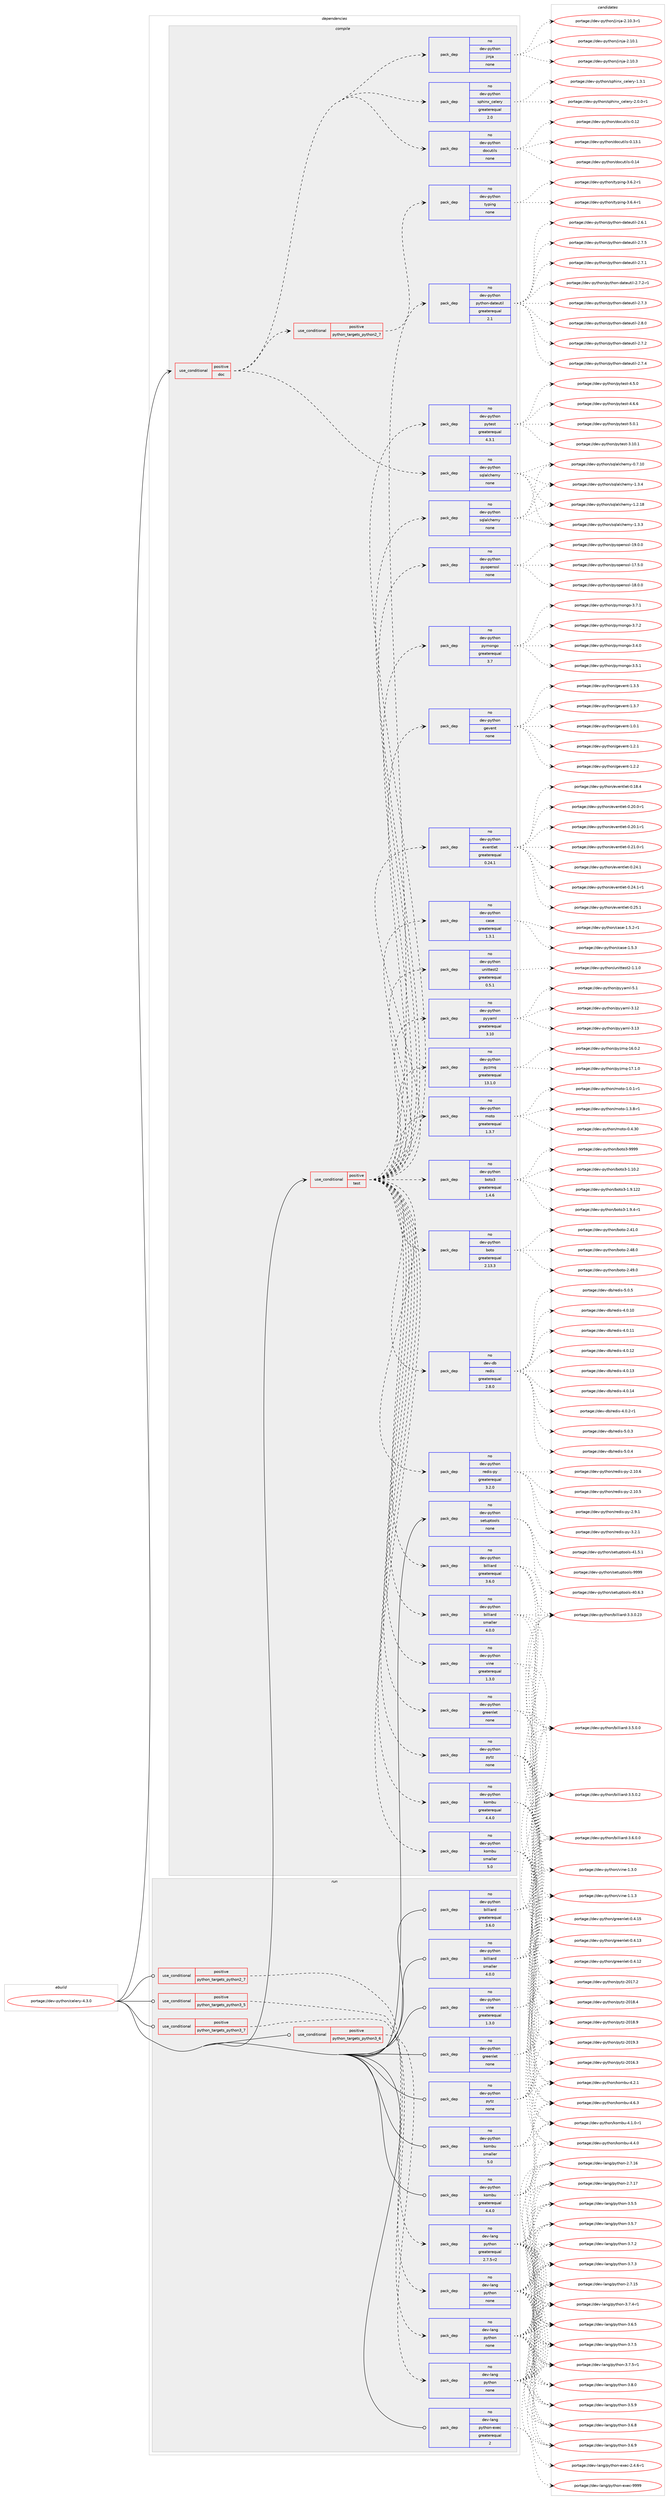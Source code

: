 digraph prolog {

# *************
# Graph options
# *************

newrank=true;
concentrate=true;
compound=true;
graph [rankdir=LR,fontname=Helvetica,fontsize=10,ranksep=1.5];#, ranksep=2.5, nodesep=0.2];
edge  [arrowhead=vee];
node  [fontname=Helvetica,fontsize=10];

# **********
# The ebuild
# **********

subgraph cluster_leftcol {
color=gray;
rank=same;
label=<<i>ebuild</i>>;
id [label="portage://dev-python/celery-4.3.0", color=red, width=4, href="../dev-python/celery-4.3.0.svg"];
}

# ****************
# The dependencies
# ****************

subgraph cluster_midcol {
color=gray;
label=<<i>dependencies</i>>;
subgraph cluster_compile {
fillcolor="#eeeeee";
style=filled;
label=<<i>compile</i>>;
subgraph cond26652 {
dependency133390 [label=<<TABLE BORDER="0" CELLBORDER="1" CELLSPACING="0" CELLPADDING="4"><TR><TD ROWSPAN="3" CELLPADDING="10">use_conditional</TD></TR><TR><TD>positive</TD></TR><TR><TD>doc</TD></TR></TABLE>>, shape=none, color=red];
subgraph pack103428 {
dependency133391 [label=<<TABLE BORDER="0" CELLBORDER="1" CELLSPACING="0" CELLPADDING="4" WIDTH="220"><TR><TD ROWSPAN="6" CELLPADDING="30">pack_dep</TD></TR><TR><TD WIDTH="110">no</TD></TR><TR><TD>dev-python</TD></TR><TR><TD>docutils</TD></TR><TR><TD>none</TD></TR><TR><TD></TD></TR></TABLE>>, shape=none, color=blue];
}
dependency133390:e -> dependency133391:w [weight=20,style="dashed",arrowhead="vee"];
subgraph pack103429 {
dependency133392 [label=<<TABLE BORDER="0" CELLBORDER="1" CELLSPACING="0" CELLPADDING="4" WIDTH="220"><TR><TD ROWSPAN="6" CELLPADDING="30">pack_dep</TD></TR><TR><TD WIDTH="110">no</TD></TR><TR><TD>dev-python</TD></TR><TR><TD>sphinx_celery</TD></TR><TR><TD>greaterequal</TD></TR><TR><TD>2.0</TD></TR></TABLE>>, shape=none, color=blue];
}
dependency133390:e -> dependency133392:w [weight=20,style="dashed",arrowhead="vee"];
subgraph pack103430 {
dependency133393 [label=<<TABLE BORDER="0" CELLBORDER="1" CELLSPACING="0" CELLPADDING="4" WIDTH="220"><TR><TD ROWSPAN="6" CELLPADDING="30">pack_dep</TD></TR><TR><TD WIDTH="110">no</TD></TR><TR><TD>dev-python</TD></TR><TR><TD>jinja</TD></TR><TR><TD>none</TD></TR><TR><TD></TD></TR></TABLE>>, shape=none, color=blue];
}
dependency133390:e -> dependency133393:w [weight=20,style="dashed",arrowhead="vee"];
subgraph pack103431 {
dependency133394 [label=<<TABLE BORDER="0" CELLBORDER="1" CELLSPACING="0" CELLPADDING="4" WIDTH="220"><TR><TD ROWSPAN="6" CELLPADDING="30">pack_dep</TD></TR><TR><TD WIDTH="110">no</TD></TR><TR><TD>dev-python</TD></TR><TR><TD>sqlalchemy</TD></TR><TR><TD>none</TD></TR><TR><TD></TD></TR></TABLE>>, shape=none, color=blue];
}
dependency133390:e -> dependency133394:w [weight=20,style="dashed",arrowhead="vee"];
subgraph cond26653 {
dependency133395 [label=<<TABLE BORDER="0" CELLBORDER="1" CELLSPACING="0" CELLPADDING="4"><TR><TD ROWSPAN="3" CELLPADDING="10">use_conditional</TD></TR><TR><TD>positive</TD></TR><TR><TD>python_targets_python2_7</TD></TR></TABLE>>, shape=none, color=red];
subgraph pack103432 {
dependency133396 [label=<<TABLE BORDER="0" CELLBORDER="1" CELLSPACING="0" CELLPADDING="4" WIDTH="220"><TR><TD ROWSPAN="6" CELLPADDING="30">pack_dep</TD></TR><TR><TD WIDTH="110">no</TD></TR><TR><TD>dev-python</TD></TR><TR><TD>typing</TD></TR><TR><TD>none</TD></TR><TR><TD></TD></TR></TABLE>>, shape=none, color=blue];
}
dependency133395:e -> dependency133396:w [weight=20,style="dashed",arrowhead="vee"];
}
dependency133390:e -> dependency133395:w [weight=20,style="dashed",arrowhead="vee"];
}
id:e -> dependency133390:w [weight=20,style="solid",arrowhead="vee"];
subgraph cond26654 {
dependency133397 [label=<<TABLE BORDER="0" CELLBORDER="1" CELLSPACING="0" CELLPADDING="4"><TR><TD ROWSPAN="3" CELLPADDING="10">use_conditional</TD></TR><TR><TD>positive</TD></TR><TR><TD>test</TD></TR></TABLE>>, shape=none, color=red];
subgraph pack103433 {
dependency133398 [label=<<TABLE BORDER="0" CELLBORDER="1" CELLSPACING="0" CELLPADDING="4" WIDTH="220"><TR><TD ROWSPAN="6" CELLPADDING="30">pack_dep</TD></TR><TR><TD WIDTH="110">no</TD></TR><TR><TD>dev-python</TD></TR><TR><TD>kombu</TD></TR><TR><TD>smaller</TD></TR><TR><TD>5.0</TD></TR></TABLE>>, shape=none, color=blue];
}
dependency133397:e -> dependency133398:w [weight=20,style="dashed",arrowhead="vee"];
subgraph pack103434 {
dependency133399 [label=<<TABLE BORDER="0" CELLBORDER="1" CELLSPACING="0" CELLPADDING="4" WIDTH="220"><TR><TD ROWSPAN="6" CELLPADDING="30">pack_dep</TD></TR><TR><TD WIDTH="110">no</TD></TR><TR><TD>dev-python</TD></TR><TR><TD>kombu</TD></TR><TR><TD>greaterequal</TD></TR><TR><TD>4.4.0</TD></TR></TABLE>>, shape=none, color=blue];
}
dependency133397:e -> dependency133399:w [weight=20,style="dashed",arrowhead="vee"];
subgraph pack103435 {
dependency133400 [label=<<TABLE BORDER="0" CELLBORDER="1" CELLSPACING="0" CELLPADDING="4" WIDTH="220"><TR><TD ROWSPAN="6" CELLPADDING="30">pack_dep</TD></TR><TR><TD WIDTH="110">no</TD></TR><TR><TD>dev-python</TD></TR><TR><TD>billiard</TD></TR><TR><TD>greaterequal</TD></TR><TR><TD>3.6.0</TD></TR></TABLE>>, shape=none, color=blue];
}
dependency133397:e -> dependency133400:w [weight=20,style="dashed",arrowhead="vee"];
subgraph pack103436 {
dependency133401 [label=<<TABLE BORDER="0" CELLBORDER="1" CELLSPACING="0" CELLPADDING="4" WIDTH="220"><TR><TD ROWSPAN="6" CELLPADDING="30">pack_dep</TD></TR><TR><TD WIDTH="110">no</TD></TR><TR><TD>dev-python</TD></TR><TR><TD>billiard</TD></TR><TR><TD>smaller</TD></TR><TR><TD>4.0.0</TD></TR></TABLE>>, shape=none, color=blue];
}
dependency133397:e -> dependency133401:w [weight=20,style="dashed",arrowhead="vee"];
subgraph pack103437 {
dependency133402 [label=<<TABLE BORDER="0" CELLBORDER="1" CELLSPACING="0" CELLPADDING="4" WIDTH="220"><TR><TD ROWSPAN="6" CELLPADDING="30">pack_dep</TD></TR><TR><TD WIDTH="110">no</TD></TR><TR><TD>dev-python</TD></TR><TR><TD>pytz</TD></TR><TR><TD>none</TD></TR><TR><TD></TD></TR></TABLE>>, shape=none, color=blue];
}
dependency133397:e -> dependency133402:w [weight=20,style="dashed",arrowhead="vee"];
subgraph pack103438 {
dependency133403 [label=<<TABLE BORDER="0" CELLBORDER="1" CELLSPACING="0" CELLPADDING="4" WIDTH="220"><TR><TD ROWSPAN="6" CELLPADDING="30">pack_dep</TD></TR><TR><TD WIDTH="110">no</TD></TR><TR><TD>dev-python</TD></TR><TR><TD>greenlet</TD></TR><TR><TD>none</TD></TR><TR><TD></TD></TR></TABLE>>, shape=none, color=blue];
}
dependency133397:e -> dependency133403:w [weight=20,style="dashed",arrowhead="vee"];
subgraph pack103439 {
dependency133404 [label=<<TABLE BORDER="0" CELLBORDER="1" CELLSPACING="0" CELLPADDING="4" WIDTH="220"><TR><TD ROWSPAN="6" CELLPADDING="30">pack_dep</TD></TR><TR><TD WIDTH="110">no</TD></TR><TR><TD>dev-python</TD></TR><TR><TD>vine</TD></TR><TR><TD>greaterequal</TD></TR><TR><TD>1.3.0</TD></TR></TABLE>>, shape=none, color=blue];
}
dependency133397:e -> dependency133404:w [weight=20,style="dashed",arrowhead="vee"];
subgraph pack103440 {
dependency133405 [label=<<TABLE BORDER="0" CELLBORDER="1" CELLSPACING="0" CELLPADDING="4" WIDTH="220"><TR><TD ROWSPAN="6" CELLPADDING="30">pack_dep</TD></TR><TR><TD WIDTH="110">no</TD></TR><TR><TD>dev-python</TD></TR><TR><TD>case</TD></TR><TR><TD>greaterequal</TD></TR><TR><TD>1.3.1</TD></TR></TABLE>>, shape=none, color=blue];
}
dependency133397:e -> dependency133405:w [weight=20,style="dashed",arrowhead="vee"];
subgraph pack103441 {
dependency133406 [label=<<TABLE BORDER="0" CELLBORDER="1" CELLSPACING="0" CELLPADDING="4" WIDTH="220"><TR><TD ROWSPAN="6" CELLPADDING="30">pack_dep</TD></TR><TR><TD WIDTH="110">no</TD></TR><TR><TD>dev-python</TD></TR><TR><TD>eventlet</TD></TR><TR><TD>greaterequal</TD></TR><TR><TD>0.24.1</TD></TR></TABLE>>, shape=none, color=blue];
}
dependency133397:e -> dependency133406:w [weight=20,style="dashed",arrowhead="vee"];
subgraph pack103442 {
dependency133407 [label=<<TABLE BORDER="0" CELLBORDER="1" CELLSPACING="0" CELLPADDING="4" WIDTH="220"><TR><TD ROWSPAN="6" CELLPADDING="30">pack_dep</TD></TR><TR><TD WIDTH="110">no</TD></TR><TR><TD>dev-python</TD></TR><TR><TD>gevent</TD></TR><TR><TD>none</TD></TR><TR><TD></TD></TR></TABLE>>, shape=none, color=blue];
}
dependency133397:e -> dependency133407:w [weight=20,style="dashed",arrowhead="vee"];
subgraph pack103443 {
dependency133408 [label=<<TABLE BORDER="0" CELLBORDER="1" CELLSPACING="0" CELLPADDING="4" WIDTH="220"><TR><TD ROWSPAN="6" CELLPADDING="30">pack_dep</TD></TR><TR><TD WIDTH="110">no</TD></TR><TR><TD>dev-python</TD></TR><TR><TD>pymongo</TD></TR><TR><TD>greaterequal</TD></TR><TR><TD>3.7</TD></TR></TABLE>>, shape=none, color=blue];
}
dependency133397:e -> dependency133408:w [weight=20,style="dashed",arrowhead="vee"];
subgraph pack103444 {
dependency133409 [label=<<TABLE BORDER="0" CELLBORDER="1" CELLSPACING="0" CELLPADDING="4" WIDTH="220"><TR><TD ROWSPAN="6" CELLPADDING="30">pack_dep</TD></TR><TR><TD WIDTH="110">no</TD></TR><TR><TD>dev-python</TD></TR><TR><TD>pyopenssl</TD></TR><TR><TD>none</TD></TR><TR><TD></TD></TR></TABLE>>, shape=none, color=blue];
}
dependency133397:e -> dependency133409:w [weight=20,style="dashed",arrowhead="vee"];
subgraph pack103445 {
dependency133410 [label=<<TABLE BORDER="0" CELLBORDER="1" CELLSPACING="0" CELLPADDING="4" WIDTH="220"><TR><TD ROWSPAN="6" CELLPADDING="30">pack_dep</TD></TR><TR><TD WIDTH="110">no</TD></TR><TR><TD>dev-python</TD></TR><TR><TD>pytest</TD></TR><TR><TD>greaterequal</TD></TR><TR><TD>4.3.1</TD></TR></TABLE>>, shape=none, color=blue];
}
dependency133397:e -> dependency133410:w [weight=20,style="dashed",arrowhead="vee"];
subgraph pack103446 {
dependency133411 [label=<<TABLE BORDER="0" CELLBORDER="1" CELLSPACING="0" CELLPADDING="4" WIDTH="220"><TR><TD ROWSPAN="6" CELLPADDING="30">pack_dep</TD></TR><TR><TD WIDTH="110">no</TD></TR><TR><TD>dev-python</TD></TR><TR><TD>python-dateutil</TD></TR><TR><TD>greaterequal</TD></TR><TR><TD>2.1</TD></TR></TABLE>>, shape=none, color=blue];
}
dependency133397:e -> dependency133411:w [weight=20,style="dashed",arrowhead="vee"];
subgraph pack103447 {
dependency133412 [label=<<TABLE BORDER="0" CELLBORDER="1" CELLSPACING="0" CELLPADDING="4" WIDTH="220"><TR><TD ROWSPAN="6" CELLPADDING="30">pack_dep</TD></TR><TR><TD WIDTH="110">no</TD></TR><TR><TD>dev-python</TD></TR><TR><TD>sqlalchemy</TD></TR><TR><TD>none</TD></TR><TR><TD></TD></TR></TABLE>>, shape=none, color=blue];
}
dependency133397:e -> dependency133412:w [weight=20,style="dashed",arrowhead="vee"];
subgraph pack103448 {
dependency133413 [label=<<TABLE BORDER="0" CELLBORDER="1" CELLSPACING="0" CELLPADDING="4" WIDTH="220"><TR><TD ROWSPAN="6" CELLPADDING="30">pack_dep</TD></TR><TR><TD WIDTH="110">no</TD></TR><TR><TD>dev-python</TD></TR><TR><TD>redis-py</TD></TR><TR><TD>greaterequal</TD></TR><TR><TD>3.2.0</TD></TR></TABLE>>, shape=none, color=blue];
}
dependency133397:e -> dependency133413:w [weight=20,style="dashed",arrowhead="vee"];
subgraph pack103449 {
dependency133414 [label=<<TABLE BORDER="0" CELLBORDER="1" CELLSPACING="0" CELLPADDING="4" WIDTH="220"><TR><TD ROWSPAN="6" CELLPADDING="30">pack_dep</TD></TR><TR><TD WIDTH="110">no</TD></TR><TR><TD>dev-db</TD></TR><TR><TD>redis</TD></TR><TR><TD>greaterequal</TD></TR><TR><TD>2.8.0</TD></TR></TABLE>>, shape=none, color=blue];
}
dependency133397:e -> dependency133414:w [weight=20,style="dashed",arrowhead="vee"];
subgraph pack103450 {
dependency133415 [label=<<TABLE BORDER="0" CELLBORDER="1" CELLSPACING="0" CELLPADDING="4" WIDTH="220"><TR><TD ROWSPAN="6" CELLPADDING="30">pack_dep</TD></TR><TR><TD WIDTH="110">no</TD></TR><TR><TD>dev-python</TD></TR><TR><TD>boto</TD></TR><TR><TD>greaterequal</TD></TR><TR><TD>2.13.3</TD></TR></TABLE>>, shape=none, color=blue];
}
dependency133397:e -> dependency133415:w [weight=20,style="dashed",arrowhead="vee"];
subgraph pack103451 {
dependency133416 [label=<<TABLE BORDER="0" CELLBORDER="1" CELLSPACING="0" CELLPADDING="4" WIDTH="220"><TR><TD ROWSPAN="6" CELLPADDING="30">pack_dep</TD></TR><TR><TD WIDTH="110">no</TD></TR><TR><TD>dev-python</TD></TR><TR><TD>boto3</TD></TR><TR><TD>greaterequal</TD></TR><TR><TD>1.4.6</TD></TR></TABLE>>, shape=none, color=blue];
}
dependency133397:e -> dependency133416:w [weight=20,style="dashed",arrowhead="vee"];
subgraph pack103452 {
dependency133417 [label=<<TABLE BORDER="0" CELLBORDER="1" CELLSPACING="0" CELLPADDING="4" WIDTH="220"><TR><TD ROWSPAN="6" CELLPADDING="30">pack_dep</TD></TR><TR><TD WIDTH="110">no</TD></TR><TR><TD>dev-python</TD></TR><TR><TD>moto</TD></TR><TR><TD>greaterequal</TD></TR><TR><TD>1.3.7</TD></TR></TABLE>>, shape=none, color=blue];
}
dependency133397:e -> dependency133417:w [weight=20,style="dashed",arrowhead="vee"];
subgraph pack103453 {
dependency133418 [label=<<TABLE BORDER="0" CELLBORDER="1" CELLSPACING="0" CELLPADDING="4" WIDTH="220"><TR><TD ROWSPAN="6" CELLPADDING="30">pack_dep</TD></TR><TR><TD WIDTH="110">no</TD></TR><TR><TD>dev-python</TD></TR><TR><TD>pyzmq</TD></TR><TR><TD>greaterequal</TD></TR><TR><TD>13.1.0</TD></TR></TABLE>>, shape=none, color=blue];
}
dependency133397:e -> dependency133418:w [weight=20,style="dashed",arrowhead="vee"];
subgraph pack103454 {
dependency133419 [label=<<TABLE BORDER="0" CELLBORDER="1" CELLSPACING="0" CELLPADDING="4" WIDTH="220"><TR><TD ROWSPAN="6" CELLPADDING="30">pack_dep</TD></TR><TR><TD WIDTH="110">no</TD></TR><TR><TD>dev-python</TD></TR><TR><TD>pyyaml</TD></TR><TR><TD>greaterequal</TD></TR><TR><TD>3.10</TD></TR></TABLE>>, shape=none, color=blue];
}
dependency133397:e -> dependency133419:w [weight=20,style="dashed",arrowhead="vee"];
subgraph pack103455 {
dependency133420 [label=<<TABLE BORDER="0" CELLBORDER="1" CELLSPACING="0" CELLPADDING="4" WIDTH="220"><TR><TD ROWSPAN="6" CELLPADDING="30">pack_dep</TD></TR><TR><TD WIDTH="110">no</TD></TR><TR><TD>dev-python</TD></TR><TR><TD>unittest2</TD></TR><TR><TD>greaterequal</TD></TR><TR><TD>0.5.1</TD></TR></TABLE>>, shape=none, color=blue];
}
dependency133397:e -> dependency133420:w [weight=20,style="dashed",arrowhead="vee"];
}
id:e -> dependency133397:w [weight=20,style="solid",arrowhead="vee"];
subgraph pack103456 {
dependency133421 [label=<<TABLE BORDER="0" CELLBORDER="1" CELLSPACING="0" CELLPADDING="4" WIDTH="220"><TR><TD ROWSPAN="6" CELLPADDING="30">pack_dep</TD></TR><TR><TD WIDTH="110">no</TD></TR><TR><TD>dev-python</TD></TR><TR><TD>setuptools</TD></TR><TR><TD>none</TD></TR><TR><TD></TD></TR></TABLE>>, shape=none, color=blue];
}
id:e -> dependency133421:w [weight=20,style="solid",arrowhead="vee"];
}
subgraph cluster_compileandrun {
fillcolor="#eeeeee";
style=filled;
label=<<i>compile and run</i>>;
}
subgraph cluster_run {
fillcolor="#eeeeee";
style=filled;
label=<<i>run</i>>;
subgraph cond26655 {
dependency133422 [label=<<TABLE BORDER="0" CELLBORDER="1" CELLSPACING="0" CELLPADDING="4"><TR><TD ROWSPAN="3" CELLPADDING="10">use_conditional</TD></TR><TR><TD>positive</TD></TR><TR><TD>python_targets_python2_7</TD></TR></TABLE>>, shape=none, color=red];
subgraph pack103457 {
dependency133423 [label=<<TABLE BORDER="0" CELLBORDER="1" CELLSPACING="0" CELLPADDING="4" WIDTH="220"><TR><TD ROWSPAN="6" CELLPADDING="30">pack_dep</TD></TR><TR><TD WIDTH="110">no</TD></TR><TR><TD>dev-lang</TD></TR><TR><TD>python</TD></TR><TR><TD>greaterequal</TD></TR><TR><TD>2.7.5-r2</TD></TR></TABLE>>, shape=none, color=blue];
}
dependency133422:e -> dependency133423:w [weight=20,style="dashed",arrowhead="vee"];
}
id:e -> dependency133422:w [weight=20,style="solid",arrowhead="odot"];
subgraph cond26656 {
dependency133424 [label=<<TABLE BORDER="0" CELLBORDER="1" CELLSPACING="0" CELLPADDING="4"><TR><TD ROWSPAN="3" CELLPADDING="10">use_conditional</TD></TR><TR><TD>positive</TD></TR><TR><TD>python_targets_python3_5</TD></TR></TABLE>>, shape=none, color=red];
subgraph pack103458 {
dependency133425 [label=<<TABLE BORDER="0" CELLBORDER="1" CELLSPACING="0" CELLPADDING="4" WIDTH="220"><TR><TD ROWSPAN="6" CELLPADDING="30">pack_dep</TD></TR><TR><TD WIDTH="110">no</TD></TR><TR><TD>dev-lang</TD></TR><TR><TD>python</TD></TR><TR><TD>none</TD></TR><TR><TD></TD></TR></TABLE>>, shape=none, color=blue];
}
dependency133424:e -> dependency133425:w [weight=20,style="dashed",arrowhead="vee"];
}
id:e -> dependency133424:w [weight=20,style="solid",arrowhead="odot"];
subgraph cond26657 {
dependency133426 [label=<<TABLE BORDER="0" CELLBORDER="1" CELLSPACING="0" CELLPADDING="4"><TR><TD ROWSPAN="3" CELLPADDING="10">use_conditional</TD></TR><TR><TD>positive</TD></TR><TR><TD>python_targets_python3_6</TD></TR></TABLE>>, shape=none, color=red];
subgraph pack103459 {
dependency133427 [label=<<TABLE BORDER="0" CELLBORDER="1" CELLSPACING="0" CELLPADDING="4" WIDTH="220"><TR><TD ROWSPAN="6" CELLPADDING="30">pack_dep</TD></TR><TR><TD WIDTH="110">no</TD></TR><TR><TD>dev-lang</TD></TR><TR><TD>python</TD></TR><TR><TD>none</TD></TR><TR><TD></TD></TR></TABLE>>, shape=none, color=blue];
}
dependency133426:e -> dependency133427:w [weight=20,style="dashed",arrowhead="vee"];
}
id:e -> dependency133426:w [weight=20,style="solid",arrowhead="odot"];
subgraph cond26658 {
dependency133428 [label=<<TABLE BORDER="0" CELLBORDER="1" CELLSPACING="0" CELLPADDING="4"><TR><TD ROWSPAN="3" CELLPADDING="10">use_conditional</TD></TR><TR><TD>positive</TD></TR><TR><TD>python_targets_python3_7</TD></TR></TABLE>>, shape=none, color=red];
subgraph pack103460 {
dependency133429 [label=<<TABLE BORDER="0" CELLBORDER="1" CELLSPACING="0" CELLPADDING="4" WIDTH="220"><TR><TD ROWSPAN="6" CELLPADDING="30">pack_dep</TD></TR><TR><TD WIDTH="110">no</TD></TR><TR><TD>dev-lang</TD></TR><TR><TD>python</TD></TR><TR><TD>none</TD></TR><TR><TD></TD></TR></TABLE>>, shape=none, color=blue];
}
dependency133428:e -> dependency133429:w [weight=20,style="dashed",arrowhead="vee"];
}
id:e -> dependency133428:w [weight=20,style="solid",arrowhead="odot"];
subgraph pack103461 {
dependency133430 [label=<<TABLE BORDER="0" CELLBORDER="1" CELLSPACING="0" CELLPADDING="4" WIDTH="220"><TR><TD ROWSPAN="6" CELLPADDING="30">pack_dep</TD></TR><TR><TD WIDTH="110">no</TD></TR><TR><TD>dev-lang</TD></TR><TR><TD>python-exec</TD></TR><TR><TD>greaterequal</TD></TR><TR><TD>2</TD></TR></TABLE>>, shape=none, color=blue];
}
id:e -> dependency133430:w [weight=20,style="solid",arrowhead="odot"];
subgraph pack103462 {
dependency133431 [label=<<TABLE BORDER="0" CELLBORDER="1" CELLSPACING="0" CELLPADDING="4" WIDTH="220"><TR><TD ROWSPAN="6" CELLPADDING="30">pack_dep</TD></TR><TR><TD WIDTH="110">no</TD></TR><TR><TD>dev-python</TD></TR><TR><TD>billiard</TD></TR><TR><TD>greaterequal</TD></TR><TR><TD>3.6.0</TD></TR></TABLE>>, shape=none, color=blue];
}
id:e -> dependency133431:w [weight=20,style="solid",arrowhead="odot"];
subgraph pack103463 {
dependency133432 [label=<<TABLE BORDER="0" CELLBORDER="1" CELLSPACING="0" CELLPADDING="4" WIDTH="220"><TR><TD ROWSPAN="6" CELLPADDING="30">pack_dep</TD></TR><TR><TD WIDTH="110">no</TD></TR><TR><TD>dev-python</TD></TR><TR><TD>billiard</TD></TR><TR><TD>smaller</TD></TR><TR><TD>4.0.0</TD></TR></TABLE>>, shape=none, color=blue];
}
id:e -> dependency133432:w [weight=20,style="solid",arrowhead="odot"];
subgraph pack103464 {
dependency133433 [label=<<TABLE BORDER="0" CELLBORDER="1" CELLSPACING="0" CELLPADDING="4" WIDTH="220"><TR><TD ROWSPAN="6" CELLPADDING="30">pack_dep</TD></TR><TR><TD WIDTH="110">no</TD></TR><TR><TD>dev-python</TD></TR><TR><TD>greenlet</TD></TR><TR><TD>none</TD></TR><TR><TD></TD></TR></TABLE>>, shape=none, color=blue];
}
id:e -> dependency133433:w [weight=20,style="solid",arrowhead="odot"];
subgraph pack103465 {
dependency133434 [label=<<TABLE BORDER="0" CELLBORDER="1" CELLSPACING="0" CELLPADDING="4" WIDTH="220"><TR><TD ROWSPAN="6" CELLPADDING="30">pack_dep</TD></TR><TR><TD WIDTH="110">no</TD></TR><TR><TD>dev-python</TD></TR><TR><TD>kombu</TD></TR><TR><TD>greaterequal</TD></TR><TR><TD>4.4.0</TD></TR></TABLE>>, shape=none, color=blue];
}
id:e -> dependency133434:w [weight=20,style="solid",arrowhead="odot"];
subgraph pack103466 {
dependency133435 [label=<<TABLE BORDER="0" CELLBORDER="1" CELLSPACING="0" CELLPADDING="4" WIDTH="220"><TR><TD ROWSPAN="6" CELLPADDING="30">pack_dep</TD></TR><TR><TD WIDTH="110">no</TD></TR><TR><TD>dev-python</TD></TR><TR><TD>kombu</TD></TR><TR><TD>smaller</TD></TR><TR><TD>5.0</TD></TR></TABLE>>, shape=none, color=blue];
}
id:e -> dependency133435:w [weight=20,style="solid",arrowhead="odot"];
subgraph pack103467 {
dependency133436 [label=<<TABLE BORDER="0" CELLBORDER="1" CELLSPACING="0" CELLPADDING="4" WIDTH="220"><TR><TD ROWSPAN="6" CELLPADDING="30">pack_dep</TD></TR><TR><TD WIDTH="110">no</TD></TR><TR><TD>dev-python</TD></TR><TR><TD>pytz</TD></TR><TR><TD>none</TD></TR><TR><TD></TD></TR></TABLE>>, shape=none, color=blue];
}
id:e -> dependency133436:w [weight=20,style="solid",arrowhead="odot"];
subgraph pack103468 {
dependency133437 [label=<<TABLE BORDER="0" CELLBORDER="1" CELLSPACING="0" CELLPADDING="4" WIDTH="220"><TR><TD ROWSPAN="6" CELLPADDING="30">pack_dep</TD></TR><TR><TD WIDTH="110">no</TD></TR><TR><TD>dev-python</TD></TR><TR><TD>vine</TD></TR><TR><TD>greaterequal</TD></TR><TR><TD>1.3.0</TD></TR></TABLE>>, shape=none, color=blue];
}
id:e -> dependency133437:w [weight=20,style="solid",arrowhead="odot"];
}
}

# **************
# The candidates
# **************

subgraph cluster_choices {
rank=same;
color=gray;
label=<<i>candidates</i>>;

subgraph choice103428 {
color=black;
nodesep=1;
choiceportage1001011184511212111610411111047100111991171161051081154548464950 [label="portage://dev-python/docutils-0.12", color=red, width=4,href="../dev-python/docutils-0.12.svg"];
choiceportage10010111845112121116104111110471001119911711610510811545484649514649 [label="portage://dev-python/docutils-0.13.1", color=red, width=4,href="../dev-python/docutils-0.13.1.svg"];
choiceportage1001011184511212111610411111047100111991171161051081154548464952 [label="portage://dev-python/docutils-0.14", color=red, width=4,href="../dev-python/docutils-0.14.svg"];
dependency133391:e -> choiceportage1001011184511212111610411111047100111991171161051081154548464950:w [style=dotted,weight="100"];
dependency133391:e -> choiceportage10010111845112121116104111110471001119911711610510811545484649514649:w [style=dotted,weight="100"];
dependency133391:e -> choiceportage1001011184511212111610411111047100111991171161051081154548464952:w [style=dotted,weight="100"];
}
subgraph choice103429 {
color=black;
nodesep=1;
choiceportage10010111845112121116104111110471151121041051101209599101108101114121454946514649 [label="portage://dev-python/sphinx_celery-1.3.1", color=red, width=4,href="../dev-python/sphinx_celery-1.3.1.svg"];
choiceportage100101118451121211161041111104711511210410511012095991011081011141214550464846484511449 [label="portage://dev-python/sphinx_celery-2.0.0-r1", color=red, width=4,href="../dev-python/sphinx_celery-2.0.0-r1.svg"];
dependency133392:e -> choiceportage10010111845112121116104111110471151121041051101209599101108101114121454946514649:w [style=dotted,weight="100"];
dependency133392:e -> choiceportage100101118451121211161041111104711511210410511012095991011081011141214550464846484511449:w [style=dotted,weight="100"];
}
subgraph choice103430 {
color=black;
nodesep=1;
choiceportage10010111845112121116104111110471061051101069745504649484649 [label="portage://dev-python/jinja-2.10.1", color=red, width=4,href="../dev-python/jinja-2.10.1.svg"];
choiceportage10010111845112121116104111110471061051101069745504649484651 [label="portage://dev-python/jinja-2.10.3", color=red, width=4,href="../dev-python/jinja-2.10.3.svg"];
choiceportage100101118451121211161041111104710610511010697455046494846514511449 [label="portage://dev-python/jinja-2.10.3-r1", color=red, width=4,href="../dev-python/jinja-2.10.3-r1.svg"];
dependency133393:e -> choiceportage10010111845112121116104111110471061051101069745504649484649:w [style=dotted,weight="100"];
dependency133393:e -> choiceportage10010111845112121116104111110471061051101069745504649484651:w [style=dotted,weight="100"];
dependency133393:e -> choiceportage100101118451121211161041111104710610511010697455046494846514511449:w [style=dotted,weight="100"];
}
subgraph choice103431 {
color=black;
nodesep=1;
choiceportage1001011184511212111610411111047115113108971089910410110912145484655464948 [label="portage://dev-python/sqlalchemy-0.7.10", color=red, width=4,href="../dev-python/sqlalchemy-0.7.10.svg"];
choiceportage1001011184511212111610411111047115113108971089910410110912145494650464956 [label="portage://dev-python/sqlalchemy-1.2.18", color=red, width=4,href="../dev-python/sqlalchemy-1.2.18.svg"];
choiceportage10010111845112121116104111110471151131089710899104101109121454946514651 [label="portage://dev-python/sqlalchemy-1.3.3", color=red, width=4,href="../dev-python/sqlalchemy-1.3.3.svg"];
choiceportage10010111845112121116104111110471151131089710899104101109121454946514652 [label="portage://dev-python/sqlalchemy-1.3.4", color=red, width=4,href="../dev-python/sqlalchemy-1.3.4.svg"];
dependency133394:e -> choiceportage1001011184511212111610411111047115113108971089910410110912145484655464948:w [style=dotted,weight="100"];
dependency133394:e -> choiceportage1001011184511212111610411111047115113108971089910410110912145494650464956:w [style=dotted,weight="100"];
dependency133394:e -> choiceportage10010111845112121116104111110471151131089710899104101109121454946514651:w [style=dotted,weight="100"];
dependency133394:e -> choiceportage10010111845112121116104111110471151131089710899104101109121454946514652:w [style=dotted,weight="100"];
}
subgraph choice103432 {
color=black;
nodesep=1;
choiceportage10010111845112121116104111110471161211121051101034551465446504511449 [label="portage://dev-python/typing-3.6.2-r1", color=red, width=4,href="../dev-python/typing-3.6.2-r1.svg"];
choiceportage10010111845112121116104111110471161211121051101034551465446524511449 [label="portage://dev-python/typing-3.6.4-r1", color=red, width=4,href="../dev-python/typing-3.6.4-r1.svg"];
dependency133396:e -> choiceportage10010111845112121116104111110471161211121051101034551465446504511449:w [style=dotted,weight="100"];
dependency133396:e -> choiceportage10010111845112121116104111110471161211121051101034551465446524511449:w [style=dotted,weight="100"];
}
subgraph choice103433 {
color=black;
nodesep=1;
choiceportage1001011184511212111610411111047107111109981174552464946484511449 [label="portage://dev-python/kombu-4.1.0-r1", color=red, width=4,href="../dev-python/kombu-4.1.0-r1.svg"];
choiceportage100101118451121211161041111104710711110998117455246504649 [label="portage://dev-python/kombu-4.2.1", color=red, width=4,href="../dev-python/kombu-4.2.1.svg"];
choiceportage100101118451121211161041111104710711110998117455246524648 [label="portage://dev-python/kombu-4.4.0", color=red, width=4,href="../dev-python/kombu-4.4.0.svg"];
choiceportage100101118451121211161041111104710711110998117455246544651 [label="portage://dev-python/kombu-4.6.3", color=red, width=4,href="../dev-python/kombu-4.6.3.svg"];
dependency133398:e -> choiceportage1001011184511212111610411111047107111109981174552464946484511449:w [style=dotted,weight="100"];
dependency133398:e -> choiceportage100101118451121211161041111104710711110998117455246504649:w [style=dotted,weight="100"];
dependency133398:e -> choiceportage100101118451121211161041111104710711110998117455246524648:w [style=dotted,weight="100"];
dependency133398:e -> choiceportage100101118451121211161041111104710711110998117455246544651:w [style=dotted,weight="100"];
}
subgraph choice103434 {
color=black;
nodesep=1;
choiceportage1001011184511212111610411111047107111109981174552464946484511449 [label="portage://dev-python/kombu-4.1.0-r1", color=red, width=4,href="../dev-python/kombu-4.1.0-r1.svg"];
choiceportage100101118451121211161041111104710711110998117455246504649 [label="portage://dev-python/kombu-4.2.1", color=red, width=4,href="../dev-python/kombu-4.2.1.svg"];
choiceportage100101118451121211161041111104710711110998117455246524648 [label="portage://dev-python/kombu-4.4.0", color=red, width=4,href="../dev-python/kombu-4.4.0.svg"];
choiceportage100101118451121211161041111104710711110998117455246544651 [label="portage://dev-python/kombu-4.6.3", color=red, width=4,href="../dev-python/kombu-4.6.3.svg"];
dependency133399:e -> choiceportage1001011184511212111610411111047107111109981174552464946484511449:w [style=dotted,weight="100"];
dependency133399:e -> choiceportage100101118451121211161041111104710711110998117455246504649:w [style=dotted,weight="100"];
dependency133399:e -> choiceportage100101118451121211161041111104710711110998117455246524648:w [style=dotted,weight="100"];
dependency133399:e -> choiceportage100101118451121211161041111104710711110998117455246544651:w [style=dotted,weight="100"];
}
subgraph choice103435 {
color=black;
nodesep=1;
choiceportage10010111845112121116104111110479810510810810597114100455146514648465051 [label="portage://dev-python/billiard-3.3.0.23", color=red, width=4,href="../dev-python/billiard-3.3.0.23.svg"];
choiceportage100101118451121211161041111104798105108108105971141004551465346484648 [label="portage://dev-python/billiard-3.5.0.0", color=red, width=4,href="../dev-python/billiard-3.5.0.0.svg"];
choiceportage100101118451121211161041111104798105108108105971141004551465346484650 [label="portage://dev-python/billiard-3.5.0.2", color=red, width=4,href="../dev-python/billiard-3.5.0.2.svg"];
choiceportage100101118451121211161041111104798105108108105971141004551465446484648 [label="portage://dev-python/billiard-3.6.0.0", color=red, width=4,href="../dev-python/billiard-3.6.0.0.svg"];
dependency133400:e -> choiceportage10010111845112121116104111110479810510810810597114100455146514648465051:w [style=dotted,weight="100"];
dependency133400:e -> choiceportage100101118451121211161041111104798105108108105971141004551465346484648:w [style=dotted,weight="100"];
dependency133400:e -> choiceportage100101118451121211161041111104798105108108105971141004551465346484650:w [style=dotted,weight="100"];
dependency133400:e -> choiceportage100101118451121211161041111104798105108108105971141004551465446484648:w [style=dotted,weight="100"];
}
subgraph choice103436 {
color=black;
nodesep=1;
choiceportage10010111845112121116104111110479810510810810597114100455146514648465051 [label="portage://dev-python/billiard-3.3.0.23", color=red, width=4,href="../dev-python/billiard-3.3.0.23.svg"];
choiceportage100101118451121211161041111104798105108108105971141004551465346484648 [label="portage://dev-python/billiard-3.5.0.0", color=red, width=4,href="../dev-python/billiard-3.5.0.0.svg"];
choiceportage100101118451121211161041111104798105108108105971141004551465346484650 [label="portage://dev-python/billiard-3.5.0.2", color=red, width=4,href="../dev-python/billiard-3.5.0.2.svg"];
choiceportage100101118451121211161041111104798105108108105971141004551465446484648 [label="portage://dev-python/billiard-3.6.0.0", color=red, width=4,href="../dev-python/billiard-3.6.0.0.svg"];
dependency133401:e -> choiceportage10010111845112121116104111110479810510810810597114100455146514648465051:w [style=dotted,weight="100"];
dependency133401:e -> choiceportage100101118451121211161041111104798105108108105971141004551465346484648:w [style=dotted,weight="100"];
dependency133401:e -> choiceportage100101118451121211161041111104798105108108105971141004551465346484650:w [style=dotted,weight="100"];
dependency133401:e -> choiceportage100101118451121211161041111104798105108108105971141004551465446484648:w [style=dotted,weight="100"];
}
subgraph choice103437 {
color=black;
nodesep=1;
choiceportage100101118451121211161041111104711212111612245504849544651 [label="portage://dev-python/pytz-2016.3", color=red, width=4,href="../dev-python/pytz-2016.3.svg"];
choiceportage100101118451121211161041111104711212111612245504849554650 [label="portage://dev-python/pytz-2017.2", color=red, width=4,href="../dev-python/pytz-2017.2.svg"];
choiceportage100101118451121211161041111104711212111612245504849564652 [label="portage://dev-python/pytz-2018.4", color=red, width=4,href="../dev-python/pytz-2018.4.svg"];
choiceportage100101118451121211161041111104711212111612245504849564657 [label="portage://dev-python/pytz-2018.9", color=red, width=4,href="../dev-python/pytz-2018.9.svg"];
choiceportage100101118451121211161041111104711212111612245504849574651 [label="portage://dev-python/pytz-2019.3", color=red, width=4,href="../dev-python/pytz-2019.3.svg"];
dependency133402:e -> choiceportage100101118451121211161041111104711212111612245504849544651:w [style=dotted,weight="100"];
dependency133402:e -> choiceportage100101118451121211161041111104711212111612245504849554650:w [style=dotted,weight="100"];
dependency133402:e -> choiceportage100101118451121211161041111104711212111612245504849564652:w [style=dotted,weight="100"];
dependency133402:e -> choiceportage100101118451121211161041111104711212111612245504849564657:w [style=dotted,weight="100"];
dependency133402:e -> choiceportage100101118451121211161041111104711212111612245504849574651:w [style=dotted,weight="100"];
}
subgraph choice103438 {
color=black;
nodesep=1;
choiceportage100101118451121211161041111104710311410110111010810111645484652464950 [label="portage://dev-python/greenlet-0.4.12", color=red, width=4,href="../dev-python/greenlet-0.4.12.svg"];
choiceportage100101118451121211161041111104710311410110111010810111645484652464951 [label="portage://dev-python/greenlet-0.4.13", color=red, width=4,href="../dev-python/greenlet-0.4.13.svg"];
choiceportage100101118451121211161041111104710311410110111010810111645484652464953 [label="portage://dev-python/greenlet-0.4.15", color=red, width=4,href="../dev-python/greenlet-0.4.15.svg"];
dependency133403:e -> choiceportage100101118451121211161041111104710311410110111010810111645484652464950:w [style=dotted,weight="100"];
dependency133403:e -> choiceportage100101118451121211161041111104710311410110111010810111645484652464951:w [style=dotted,weight="100"];
dependency133403:e -> choiceportage100101118451121211161041111104710311410110111010810111645484652464953:w [style=dotted,weight="100"];
}
subgraph choice103439 {
color=black;
nodesep=1;
choiceportage1001011184511212111610411111047118105110101454946494651 [label="portage://dev-python/vine-1.1.3", color=red, width=4,href="../dev-python/vine-1.1.3.svg"];
choiceportage1001011184511212111610411111047118105110101454946514648 [label="portage://dev-python/vine-1.3.0", color=red, width=4,href="../dev-python/vine-1.3.0.svg"];
dependency133404:e -> choiceportage1001011184511212111610411111047118105110101454946494651:w [style=dotted,weight="100"];
dependency133404:e -> choiceportage1001011184511212111610411111047118105110101454946514648:w [style=dotted,weight="100"];
}
subgraph choice103440 {
color=black;
nodesep=1;
choiceportage100101118451121211161041111104799971151014549465346504511449 [label="portage://dev-python/case-1.5.2-r1", color=red, width=4,href="../dev-python/case-1.5.2-r1.svg"];
choiceportage10010111845112121116104111110479997115101454946534651 [label="portage://dev-python/case-1.5.3", color=red, width=4,href="../dev-python/case-1.5.3.svg"];
dependency133405:e -> choiceportage100101118451121211161041111104799971151014549465346504511449:w [style=dotted,weight="100"];
dependency133405:e -> choiceportage10010111845112121116104111110479997115101454946534651:w [style=dotted,weight="100"];
}
subgraph choice103441 {
color=black;
nodesep=1;
choiceportage100101118451121211161041111104710111810111011610810111645484649564652 [label="portage://dev-python/eventlet-0.18.4", color=red, width=4,href="../dev-python/eventlet-0.18.4.svg"];
choiceportage1001011184511212111610411111047101118101110116108101116454846504846484511449 [label="portage://dev-python/eventlet-0.20.0-r1", color=red, width=4,href="../dev-python/eventlet-0.20.0-r1.svg"];
choiceportage1001011184511212111610411111047101118101110116108101116454846504846494511449 [label="portage://dev-python/eventlet-0.20.1-r1", color=red, width=4,href="../dev-python/eventlet-0.20.1-r1.svg"];
choiceportage1001011184511212111610411111047101118101110116108101116454846504946484511449 [label="portage://dev-python/eventlet-0.21.0-r1", color=red, width=4,href="../dev-python/eventlet-0.21.0-r1.svg"];
choiceportage100101118451121211161041111104710111810111011610810111645484650524649 [label="portage://dev-python/eventlet-0.24.1", color=red, width=4,href="../dev-python/eventlet-0.24.1.svg"];
choiceportage1001011184511212111610411111047101118101110116108101116454846505246494511449 [label="portage://dev-python/eventlet-0.24.1-r1", color=red, width=4,href="../dev-python/eventlet-0.24.1-r1.svg"];
choiceportage100101118451121211161041111104710111810111011610810111645484650534649 [label="portage://dev-python/eventlet-0.25.1", color=red, width=4,href="../dev-python/eventlet-0.25.1.svg"];
dependency133406:e -> choiceportage100101118451121211161041111104710111810111011610810111645484649564652:w [style=dotted,weight="100"];
dependency133406:e -> choiceportage1001011184511212111610411111047101118101110116108101116454846504846484511449:w [style=dotted,weight="100"];
dependency133406:e -> choiceportage1001011184511212111610411111047101118101110116108101116454846504846494511449:w [style=dotted,weight="100"];
dependency133406:e -> choiceportage1001011184511212111610411111047101118101110116108101116454846504946484511449:w [style=dotted,weight="100"];
dependency133406:e -> choiceportage100101118451121211161041111104710111810111011610810111645484650524649:w [style=dotted,weight="100"];
dependency133406:e -> choiceportage1001011184511212111610411111047101118101110116108101116454846505246494511449:w [style=dotted,weight="100"];
dependency133406:e -> choiceportage100101118451121211161041111104710111810111011610810111645484650534649:w [style=dotted,weight="100"];
}
subgraph choice103442 {
color=black;
nodesep=1;
choiceportage1001011184511212111610411111047103101118101110116454946484649 [label="portage://dev-python/gevent-1.0.1", color=red, width=4,href="../dev-python/gevent-1.0.1.svg"];
choiceportage1001011184511212111610411111047103101118101110116454946504649 [label="portage://dev-python/gevent-1.2.1", color=red, width=4,href="../dev-python/gevent-1.2.1.svg"];
choiceportage1001011184511212111610411111047103101118101110116454946504650 [label="portage://dev-python/gevent-1.2.2", color=red, width=4,href="../dev-python/gevent-1.2.2.svg"];
choiceportage1001011184511212111610411111047103101118101110116454946514653 [label="portage://dev-python/gevent-1.3.5", color=red, width=4,href="../dev-python/gevent-1.3.5.svg"];
choiceportage1001011184511212111610411111047103101118101110116454946514655 [label="portage://dev-python/gevent-1.3.7", color=red, width=4,href="../dev-python/gevent-1.3.7.svg"];
dependency133407:e -> choiceportage1001011184511212111610411111047103101118101110116454946484649:w [style=dotted,weight="100"];
dependency133407:e -> choiceportage1001011184511212111610411111047103101118101110116454946504649:w [style=dotted,weight="100"];
dependency133407:e -> choiceportage1001011184511212111610411111047103101118101110116454946504650:w [style=dotted,weight="100"];
dependency133407:e -> choiceportage1001011184511212111610411111047103101118101110116454946514653:w [style=dotted,weight="100"];
dependency133407:e -> choiceportage1001011184511212111610411111047103101118101110116454946514655:w [style=dotted,weight="100"];
}
subgraph choice103443 {
color=black;
nodesep=1;
choiceportage1001011184511212111610411111047112121109111110103111455146524648 [label="portage://dev-python/pymongo-3.4.0", color=red, width=4,href="../dev-python/pymongo-3.4.0.svg"];
choiceportage1001011184511212111610411111047112121109111110103111455146534649 [label="portage://dev-python/pymongo-3.5.1", color=red, width=4,href="../dev-python/pymongo-3.5.1.svg"];
choiceportage1001011184511212111610411111047112121109111110103111455146554649 [label="portage://dev-python/pymongo-3.7.1", color=red, width=4,href="../dev-python/pymongo-3.7.1.svg"];
choiceportage1001011184511212111610411111047112121109111110103111455146554650 [label="portage://dev-python/pymongo-3.7.2", color=red, width=4,href="../dev-python/pymongo-3.7.2.svg"];
dependency133408:e -> choiceportage1001011184511212111610411111047112121109111110103111455146524648:w [style=dotted,weight="100"];
dependency133408:e -> choiceportage1001011184511212111610411111047112121109111110103111455146534649:w [style=dotted,weight="100"];
dependency133408:e -> choiceportage1001011184511212111610411111047112121109111110103111455146554649:w [style=dotted,weight="100"];
dependency133408:e -> choiceportage1001011184511212111610411111047112121109111110103111455146554650:w [style=dotted,weight="100"];
}
subgraph choice103444 {
color=black;
nodesep=1;
choiceportage100101118451121211161041111104711212111111210111011511510845495546534648 [label="portage://dev-python/pyopenssl-17.5.0", color=red, width=4,href="../dev-python/pyopenssl-17.5.0.svg"];
choiceportage100101118451121211161041111104711212111111210111011511510845495646484648 [label="portage://dev-python/pyopenssl-18.0.0", color=red, width=4,href="../dev-python/pyopenssl-18.0.0.svg"];
choiceportage100101118451121211161041111104711212111111210111011511510845495746484648 [label="portage://dev-python/pyopenssl-19.0.0", color=red, width=4,href="../dev-python/pyopenssl-19.0.0.svg"];
dependency133409:e -> choiceportage100101118451121211161041111104711212111111210111011511510845495546534648:w [style=dotted,weight="100"];
dependency133409:e -> choiceportage100101118451121211161041111104711212111111210111011511510845495646484648:w [style=dotted,weight="100"];
dependency133409:e -> choiceportage100101118451121211161041111104711212111111210111011511510845495746484648:w [style=dotted,weight="100"];
}
subgraph choice103445 {
color=black;
nodesep=1;
choiceportage100101118451121211161041111104711212111610111511645514649484649 [label="portage://dev-python/pytest-3.10.1", color=red, width=4,href="../dev-python/pytest-3.10.1.svg"];
choiceportage1001011184511212111610411111047112121116101115116455246534648 [label="portage://dev-python/pytest-4.5.0", color=red, width=4,href="../dev-python/pytest-4.5.0.svg"];
choiceportage1001011184511212111610411111047112121116101115116455246544654 [label="portage://dev-python/pytest-4.6.6", color=red, width=4,href="../dev-python/pytest-4.6.6.svg"];
choiceportage1001011184511212111610411111047112121116101115116455346484649 [label="portage://dev-python/pytest-5.0.1", color=red, width=4,href="../dev-python/pytest-5.0.1.svg"];
dependency133410:e -> choiceportage100101118451121211161041111104711212111610111511645514649484649:w [style=dotted,weight="100"];
dependency133410:e -> choiceportage1001011184511212111610411111047112121116101115116455246534648:w [style=dotted,weight="100"];
dependency133410:e -> choiceportage1001011184511212111610411111047112121116101115116455246544654:w [style=dotted,weight="100"];
dependency133410:e -> choiceportage1001011184511212111610411111047112121116101115116455346484649:w [style=dotted,weight="100"];
}
subgraph choice103446 {
color=black;
nodesep=1;
choiceportage10010111845112121116104111110471121211161041111104510097116101117116105108455046544649 [label="portage://dev-python/python-dateutil-2.6.1", color=red, width=4,href="../dev-python/python-dateutil-2.6.1.svg"];
choiceportage10010111845112121116104111110471121211161041111104510097116101117116105108455046554649 [label="portage://dev-python/python-dateutil-2.7.1", color=red, width=4,href="../dev-python/python-dateutil-2.7.1.svg"];
choiceportage10010111845112121116104111110471121211161041111104510097116101117116105108455046554650 [label="portage://dev-python/python-dateutil-2.7.2", color=red, width=4,href="../dev-python/python-dateutil-2.7.2.svg"];
choiceportage100101118451121211161041111104711212111610411111045100971161011171161051084550465546504511449 [label="portage://dev-python/python-dateutil-2.7.2-r1", color=red, width=4,href="../dev-python/python-dateutil-2.7.2-r1.svg"];
choiceportage10010111845112121116104111110471121211161041111104510097116101117116105108455046554651 [label="portage://dev-python/python-dateutil-2.7.3", color=red, width=4,href="../dev-python/python-dateutil-2.7.3.svg"];
choiceportage10010111845112121116104111110471121211161041111104510097116101117116105108455046554652 [label="portage://dev-python/python-dateutil-2.7.4", color=red, width=4,href="../dev-python/python-dateutil-2.7.4.svg"];
choiceportage10010111845112121116104111110471121211161041111104510097116101117116105108455046554653 [label="portage://dev-python/python-dateutil-2.7.5", color=red, width=4,href="../dev-python/python-dateutil-2.7.5.svg"];
choiceportage10010111845112121116104111110471121211161041111104510097116101117116105108455046564648 [label="portage://dev-python/python-dateutil-2.8.0", color=red, width=4,href="../dev-python/python-dateutil-2.8.0.svg"];
dependency133411:e -> choiceportage10010111845112121116104111110471121211161041111104510097116101117116105108455046544649:w [style=dotted,weight="100"];
dependency133411:e -> choiceportage10010111845112121116104111110471121211161041111104510097116101117116105108455046554649:w [style=dotted,weight="100"];
dependency133411:e -> choiceportage10010111845112121116104111110471121211161041111104510097116101117116105108455046554650:w [style=dotted,weight="100"];
dependency133411:e -> choiceportage100101118451121211161041111104711212111610411111045100971161011171161051084550465546504511449:w [style=dotted,weight="100"];
dependency133411:e -> choiceportage10010111845112121116104111110471121211161041111104510097116101117116105108455046554651:w [style=dotted,weight="100"];
dependency133411:e -> choiceportage10010111845112121116104111110471121211161041111104510097116101117116105108455046554652:w [style=dotted,weight="100"];
dependency133411:e -> choiceportage10010111845112121116104111110471121211161041111104510097116101117116105108455046554653:w [style=dotted,weight="100"];
dependency133411:e -> choiceportage10010111845112121116104111110471121211161041111104510097116101117116105108455046564648:w [style=dotted,weight="100"];
}
subgraph choice103447 {
color=black;
nodesep=1;
choiceportage1001011184511212111610411111047115113108971089910410110912145484655464948 [label="portage://dev-python/sqlalchemy-0.7.10", color=red, width=4,href="../dev-python/sqlalchemy-0.7.10.svg"];
choiceportage1001011184511212111610411111047115113108971089910410110912145494650464956 [label="portage://dev-python/sqlalchemy-1.2.18", color=red, width=4,href="../dev-python/sqlalchemy-1.2.18.svg"];
choiceportage10010111845112121116104111110471151131089710899104101109121454946514651 [label="portage://dev-python/sqlalchemy-1.3.3", color=red, width=4,href="../dev-python/sqlalchemy-1.3.3.svg"];
choiceportage10010111845112121116104111110471151131089710899104101109121454946514652 [label="portage://dev-python/sqlalchemy-1.3.4", color=red, width=4,href="../dev-python/sqlalchemy-1.3.4.svg"];
dependency133412:e -> choiceportage1001011184511212111610411111047115113108971089910410110912145484655464948:w [style=dotted,weight="100"];
dependency133412:e -> choiceportage1001011184511212111610411111047115113108971089910410110912145494650464956:w [style=dotted,weight="100"];
dependency133412:e -> choiceportage10010111845112121116104111110471151131089710899104101109121454946514651:w [style=dotted,weight="100"];
dependency133412:e -> choiceportage10010111845112121116104111110471151131089710899104101109121454946514652:w [style=dotted,weight="100"];
}
subgraph choice103448 {
color=black;
nodesep=1;
choiceportage10010111845112121116104111110471141011001051154511212145504649484653 [label="portage://dev-python/redis-py-2.10.5", color=red, width=4,href="../dev-python/redis-py-2.10.5.svg"];
choiceportage10010111845112121116104111110471141011001051154511212145504649484654 [label="portage://dev-python/redis-py-2.10.6", color=red, width=4,href="../dev-python/redis-py-2.10.6.svg"];
choiceportage100101118451121211161041111104711410110010511545112121455046574649 [label="portage://dev-python/redis-py-2.9.1", color=red, width=4,href="../dev-python/redis-py-2.9.1.svg"];
choiceportage100101118451121211161041111104711410110010511545112121455146504649 [label="portage://dev-python/redis-py-3.2.1", color=red, width=4,href="../dev-python/redis-py-3.2.1.svg"];
dependency133413:e -> choiceportage10010111845112121116104111110471141011001051154511212145504649484653:w [style=dotted,weight="100"];
dependency133413:e -> choiceportage10010111845112121116104111110471141011001051154511212145504649484654:w [style=dotted,weight="100"];
dependency133413:e -> choiceportage100101118451121211161041111104711410110010511545112121455046574649:w [style=dotted,weight="100"];
dependency133413:e -> choiceportage100101118451121211161041111104711410110010511545112121455146504649:w [style=dotted,weight="100"];
}
subgraph choice103449 {
color=black;
nodesep=1;
choiceportage10010111845100984711410110010511545524648464948 [label="portage://dev-db/redis-4.0.10", color=red, width=4,href="../dev-db/redis-4.0.10.svg"];
choiceportage10010111845100984711410110010511545524648464949 [label="portage://dev-db/redis-4.0.11", color=red, width=4,href="../dev-db/redis-4.0.11.svg"];
choiceportage10010111845100984711410110010511545524648464950 [label="portage://dev-db/redis-4.0.12", color=red, width=4,href="../dev-db/redis-4.0.12.svg"];
choiceportage10010111845100984711410110010511545524648464951 [label="portage://dev-db/redis-4.0.13", color=red, width=4,href="../dev-db/redis-4.0.13.svg"];
choiceportage10010111845100984711410110010511545524648464952 [label="portage://dev-db/redis-4.0.14", color=red, width=4,href="../dev-db/redis-4.0.14.svg"];
choiceportage1001011184510098471141011001051154552464846504511449 [label="portage://dev-db/redis-4.0.2-r1", color=red, width=4,href="../dev-db/redis-4.0.2-r1.svg"];
choiceportage100101118451009847114101100105115455346484651 [label="portage://dev-db/redis-5.0.3", color=red, width=4,href="../dev-db/redis-5.0.3.svg"];
choiceportage100101118451009847114101100105115455346484652 [label="portage://dev-db/redis-5.0.4", color=red, width=4,href="../dev-db/redis-5.0.4.svg"];
choiceportage100101118451009847114101100105115455346484653 [label="portage://dev-db/redis-5.0.5", color=red, width=4,href="../dev-db/redis-5.0.5.svg"];
dependency133414:e -> choiceportage10010111845100984711410110010511545524648464948:w [style=dotted,weight="100"];
dependency133414:e -> choiceportage10010111845100984711410110010511545524648464949:w [style=dotted,weight="100"];
dependency133414:e -> choiceportage10010111845100984711410110010511545524648464950:w [style=dotted,weight="100"];
dependency133414:e -> choiceportage10010111845100984711410110010511545524648464951:w [style=dotted,weight="100"];
dependency133414:e -> choiceportage10010111845100984711410110010511545524648464952:w [style=dotted,weight="100"];
dependency133414:e -> choiceportage1001011184510098471141011001051154552464846504511449:w [style=dotted,weight="100"];
dependency133414:e -> choiceportage100101118451009847114101100105115455346484651:w [style=dotted,weight="100"];
dependency133414:e -> choiceportage100101118451009847114101100105115455346484652:w [style=dotted,weight="100"];
dependency133414:e -> choiceportage100101118451009847114101100105115455346484653:w [style=dotted,weight="100"];
}
subgraph choice103450 {
color=black;
nodesep=1;
choiceportage10010111845112121116104111110479811111611145504652494648 [label="portage://dev-python/boto-2.41.0", color=red, width=4,href="../dev-python/boto-2.41.0.svg"];
choiceportage10010111845112121116104111110479811111611145504652564648 [label="portage://dev-python/boto-2.48.0", color=red, width=4,href="../dev-python/boto-2.48.0.svg"];
choiceportage10010111845112121116104111110479811111611145504652574648 [label="portage://dev-python/boto-2.49.0", color=red, width=4,href="../dev-python/boto-2.49.0.svg"];
dependency133415:e -> choiceportage10010111845112121116104111110479811111611145504652494648:w [style=dotted,weight="100"];
dependency133415:e -> choiceportage10010111845112121116104111110479811111611145504652564648:w [style=dotted,weight="100"];
dependency133415:e -> choiceportage10010111845112121116104111110479811111611145504652574648:w [style=dotted,weight="100"];
}
subgraph choice103451 {
color=black;
nodesep=1;
choiceportage1001011184511212111610411111047981111161115145494649484650 [label="portage://dev-python/boto3-1.10.2", color=red, width=4,href="../dev-python/boto3-1.10.2.svg"];
choiceportage100101118451121211161041111104798111116111514549465746495050 [label="portage://dev-python/boto3-1.9.122", color=red, width=4,href="../dev-python/boto3-1.9.122.svg"];
choiceportage100101118451121211161041111104798111116111514549465746524511449 [label="portage://dev-python/boto3-1.9.4-r1", color=red, width=4,href="../dev-python/boto3-1.9.4-r1.svg"];
choiceportage100101118451121211161041111104798111116111514557575757 [label="portage://dev-python/boto3-9999", color=red, width=4,href="../dev-python/boto3-9999.svg"];
dependency133416:e -> choiceportage1001011184511212111610411111047981111161115145494649484650:w [style=dotted,weight="100"];
dependency133416:e -> choiceportage100101118451121211161041111104798111116111514549465746495050:w [style=dotted,weight="100"];
dependency133416:e -> choiceportage100101118451121211161041111104798111116111514549465746524511449:w [style=dotted,weight="100"];
dependency133416:e -> choiceportage100101118451121211161041111104798111116111514557575757:w [style=dotted,weight="100"];
}
subgraph choice103452 {
color=black;
nodesep=1;
choiceportage100101118451121211161041111104710911111611145484652465148 [label="portage://dev-python/moto-0.4.30", color=red, width=4,href="../dev-python/moto-0.4.30.svg"];
choiceportage10010111845112121116104111110471091111161114549464846494511449 [label="portage://dev-python/moto-1.0.1-r1", color=red, width=4,href="../dev-python/moto-1.0.1-r1.svg"];
choiceportage10010111845112121116104111110471091111161114549465146564511449 [label="portage://dev-python/moto-1.3.8-r1", color=red, width=4,href="../dev-python/moto-1.3.8-r1.svg"];
dependency133417:e -> choiceportage100101118451121211161041111104710911111611145484652465148:w [style=dotted,weight="100"];
dependency133417:e -> choiceportage10010111845112121116104111110471091111161114549464846494511449:w [style=dotted,weight="100"];
dependency133417:e -> choiceportage10010111845112121116104111110471091111161114549465146564511449:w [style=dotted,weight="100"];
}
subgraph choice103453 {
color=black;
nodesep=1;
choiceportage100101118451121211161041111104711212112210911345495446484650 [label="portage://dev-python/pyzmq-16.0.2", color=red, width=4,href="../dev-python/pyzmq-16.0.2.svg"];
choiceportage100101118451121211161041111104711212112210911345495546494648 [label="portage://dev-python/pyzmq-17.1.0", color=red, width=4,href="../dev-python/pyzmq-17.1.0.svg"];
dependency133418:e -> choiceportage100101118451121211161041111104711212112210911345495446484650:w [style=dotted,weight="100"];
dependency133418:e -> choiceportage100101118451121211161041111104711212112210911345495546494648:w [style=dotted,weight="100"];
}
subgraph choice103454 {
color=black;
nodesep=1;
choiceportage1001011184511212111610411111047112121121971091084551464950 [label="portage://dev-python/pyyaml-3.12", color=red, width=4,href="../dev-python/pyyaml-3.12.svg"];
choiceportage1001011184511212111610411111047112121121971091084551464951 [label="portage://dev-python/pyyaml-3.13", color=red, width=4,href="../dev-python/pyyaml-3.13.svg"];
choiceportage10010111845112121116104111110471121211219710910845534649 [label="portage://dev-python/pyyaml-5.1", color=red, width=4,href="../dev-python/pyyaml-5.1.svg"];
dependency133419:e -> choiceportage1001011184511212111610411111047112121121971091084551464950:w [style=dotted,weight="100"];
dependency133419:e -> choiceportage1001011184511212111610411111047112121121971091084551464951:w [style=dotted,weight="100"];
dependency133419:e -> choiceportage10010111845112121116104111110471121211219710910845534649:w [style=dotted,weight="100"];
}
subgraph choice103455 {
color=black;
nodesep=1;
choiceportage100101118451121211161041111104711711010511611610111511650454946494648 [label="portage://dev-python/unittest2-1.1.0", color=red, width=4,href="../dev-python/unittest2-1.1.0.svg"];
dependency133420:e -> choiceportage100101118451121211161041111104711711010511611610111511650454946494648:w [style=dotted,weight="100"];
}
subgraph choice103456 {
color=black;
nodesep=1;
choiceportage100101118451121211161041111104711510111611711211611111110811545524846544651 [label="portage://dev-python/setuptools-40.6.3", color=red, width=4,href="../dev-python/setuptools-40.6.3.svg"];
choiceportage100101118451121211161041111104711510111611711211611111110811545524946534649 [label="portage://dev-python/setuptools-41.5.1", color=red, width=4,href="../dev-python/setuptools-41.5.1.svg"];
choiceportage10010111845112121116104111110471151011161171121161111111081154557575757 [label="portage://dev-python/setuptools-9999", color=red, width=4,href="../dev-python/setuptools-9999.svg"];
dependency133421:e -> choiceportage100101118451121211161041111104711510111611711211611111110811545524846544651:w [style=dotted,weight="100"];
dependency133421:e -> choiceportage100101118451121211161041111104711510111611711211611111110811545524946534649:w [style=dotted,weight="100"];
dependency133421:e -> choiceportage10010111845112121116104111110471151011161171121161111111081154557575757:w [style=dotted,weight="100"];
}
subgraph choice103457 {
color=black;
nodesep=1;
choiceportage10010111845108971101034711212111610411111045504655464953 [label="portage://dev-lang/python-2.7.15", color=red, width=4,href="../dev-lang/python-2.7.15.svg"];
choiceportage10010111845108971101034711212111610411111045504655464954 [label="portage://dev-lang/python-2.7.16", color=red, width=4,href="../dev-lang/python-2.7.16.svg"];
choiceportage10010111845108971101034711212111610411111045504655464955 [label="portage://dev-lang/python-2.7.17", color=red, width=4,href="../dev-lang/python-2.7.17.svg"];
choiceportage100101118451089711010347112121116104111110455146534653 [label="portage://dev-lang/python-3.5.5", color=red, width=4,href="../dev-lang/python-3.5.5.svg"];
choiceportage100101118451089711010347112121116104111110455146534655 [label="portage://dev-lang/python-3.5.7", color=red, width=4,href="../dev-lang/python-3.5.7.svg"];
choiceportage100101118451089711010347112121116104111110455146534657 [label="portage://dev-lang/python-3.5.9", color=red, width=4,href="../dev-lang/python-3.5.9.svg"];
choiceportage100101118451089711010347112121116104111110455146544653 [label="portage://dev-lang/python-3.6.5", color=red, width=4,href="../dev-lang/python-3.6.5.svg"];
choiceportage100101118451089711010347112121116104111110455146544656 [label="portage://dev-lang/python-3.6.8", color=red, width=4,href="../dev-lang/python-3.6.8.svg"];
choiceportage100101118451089711010347112121116104111110455146544657 [label="portage://dev-lang/python-3.6.9", color=red, width=4,href="../dev-lang/python-3.6.9.svg"];
choiceportage100101118451089711010347112121116104111110455146554650 [label="portage://dev-lang/python-3.7.2", color=red, width=4,href="../dev-lang/python-3.7.2.svg"];
choiceportage100101118451089711010347112121116104111110455146554651 [label="portage://dev-lang/python-3.7.3", color=red, width=4,href="../dev-lang/python-3.7.3.svg"];
choiceportage1001011184510897110103471121211161041111104551465546524511449 [label="portage://dev-lang/python-3.7.4-r1", color=red, width=4,href="../dev-lang/python-3.7.4-r1.svg"];
choiceportage100101118451089711010347112121116104111110455146554653 [label="portage://dev-lang/python-3.7.5", color=red, width=4,href="../dev-lang/python-3.7.5.svg"];
choiceportage1001011184510897110103471121211161041111104551465546534511449 [label="portage://dev-lang/python-3.7.5-r1", color=red, width=4,href="../dev-lang/python-3.7.5-r1.svg"];
choiceportage100101118451089711010347112121116104111110455146564648 [label="portage://dev-lang/python-3.8.0", color=red, width=4,href="../dev-lang/python-3.8.0.svg"];
dependency133423:e -> choiceportage10010111845108971101034711212111610411111045504655464953:w [style=dotted,weight="100"];
dependency133423:e -> choiceportage10010111845108971101034711212111610411111045504655464954:w [style=dotted,weight="100"];
dependency133423:e -> choiceportage10010111845108971101034711212111610411111045504655464955:w [style=dotted,weight="100"];
dependency133423:e -> choiceportage100101118451089711010347112121116104111110455146534653:w [style=dotted,weight="100"];
dependency133423:e -> choiceportage100101118451089711010347112121116104111110455146534655:w [style=dotted,weight="100"];
dependency133423:e -> choiceportage100101118451089711010347112121116104111110455146534657:w [style=dotted,weight="100"];
dependency133423:e -> choiceportage100101118451089711010347112121116104111110455146544653:w [style=dotted,weight="100"];
dependency133423:e -> choiceportage100101118451089711010347112121116104111110455146544656:w [style=dotted,weight="100"];
dependency133423:e -> choiceportage100101118451089711010347112121116104111110455146544657:w [style=dotted,weight="100"];
dependency133423:e -> choiceportage100101118451089711010347112121116104111110455146554650:w [style=dotted,weight="100"];
dependency133423:e -> choiceportage100101118451089711010347112121116104111110455146554651:w [style=dotted,weight="100"];
dependency133423:e -> choiceportage1001011184510897110103471121211161041111104551465546524511449:w [style=dotted,weight="100"];
dependency133423:e -> choiceportage100101118451089711010347112121116104111110455146554653:w [style=dotted,weight="100"];
dependency133423:e -> choiceportage1001011184510897110103471121211161041111104551465546534511449:w [style=dotted,weight="100"];
dependency133423:e -> choiceportage100101118451089711010347112121116104111110455146564648:w [style=dotted,weight="100"];
}
subgraph choice103458 {
color=black;
nodesep=1;
choiceportage10010111845108971101034711212111610411111045504655464953 [label="portage://dev-lang/python-2.7.15", color=red, width=4,href="../dev-lang/python-2.7.15.svg"];
choiceportage10010111845108971101034711212111610411111045504655464954 [label="portage://dev-lang/python-2.7.16", color=red, width=4,href="../dev-lang/python-2.7.16.svg"];
choiceportage10010111845108971101034711212111610411111045504655464955 [label="portage://dev-lang/python-2.7.17", color=red, width=4,href="../dev-lang/python-2.7.17.svg"];
choiceportage100101118451089711010347112121116104111110455146534653 [label="portage://dev-lang/python-3.5.5", color=red, width=4,href="../dev-lang/python-3.5.5.svg"];
choiceportage100101118451089711010347112121116104111110455146534655 [label="portage://dev-lang/python-3.5.7", color=red, width=4,href="../dev-lang/python-3.5.7.svg"];
choiceportage100101118451089711010347112121116104111110455146534657 [label="portage://dev-lang/python-3.5.9", color=red, width=4,href="../dev-lang/python-3.5.9.svg"];
choiceportage100101118451089711010347112121116104111110455146544653 [label="portage://dev-lang/python-3.6.5", color=red, width=4,href="../dev-lang/python-3.6.5.svg"];
choiceportage100101118451089711010347112121116104111110455146544656 [label="portage://dev-lang/python-3.6.8", color=red, width=4,href="../dev-lang/python-3.6.8.svg"];
choiceportage100101118451089711010347112121116104111110455146544657 [label="portage://dev-lang/python-3.6.9", color=red, width=4,href="../dev-lang/python-3.6.9.svg"];
choiceportage100101118451089711010347112121116104111110455146554650 [label="portage://dev-lang/python-3.7.2", color=red, width=4,href="../dev-lang/python-3.7.2.svg"];
choiceportage100101118451089711010347112121116104111110455146554651 [label="portage://dev-lang/python-3.7.3", color=red, width=4,href="../dev-lang/python-3.7.3.svg"];
choiceportage1001011184510897110103471121211161041111104551465546524511449 [label="portage://dev-lang/python-3.7.4-r1", color=red, width=4,href="../dev-lang/python-3.7.4-r1.svg"];
choiceportage100101118451089711010347112121116104111110455146554653 [label="portage://dev-lang/python-3.7.5", color=red, width=4,href="../dev-lang/python-3.7.5.svg"];
choiceportage1001011184510897110103471121211161041111104551465546534511449 [label="portage://dev-lang/python-3.7.5-r1", color=red, width=4,href="../dev-lang/python-3.7.5-r1.svg"];
choiceportage100101118451089711010347112121116104111110455146564648 [label="portage://dev-lang/python-3.8.0", color=red, width=4,href="../dev-lang/python-3.8.0.svg"];
dependency133425:e -> choiceportage10010111845108971101034711212111610411111045504655464953:w [style=dotted,weight="100"];
dependency133425:e -> choiceportage10010111845108971101034711212111610411111045504655464954:w [style=dotted,weight="100"];
dependency133425:e -> choiceportage10010111845108971101034711212111610411111045504655464955:w [style=dotted,weight="100"];
dependency133425:e -> choiceportage100101118451089711010347112121116104111110455146534653:w [style=dotted,weight="100"];
dependency133425:e -> choiceportage100101118451089711010347112121116104111110455146534655:w [style=dotted,weight="100"];
dependency133425:e -> choiceportage100101118451089711010347112121116104111110455146534657:w [style=dotted,weight="100"];
dependency133425:e -> choiceportage100101118451089711010347112121116104111110455146544653:w [style=dotted,weight="100"];
dependency133425:e -> choiceportage100101118451089711010347112121116104111110455146544656:w [style=dotted,weight="100"];
dependency133425:e -> choiceportage100101118451089711010347112121116104111110455146544657:w [style=dotted,weight="100"];
dependency133425:e -> choiceportage100101118451089711010347112121116104111110455146554650:w [style=dotted,weight="100"];
dependency133425:e -> choiceportage100101118451089711010347112121116104111110455146554651:w [style=dotted,weight="100"];
dependency133425:e -> choiceportage1001011184510897110103471121211161041111104551465546524511449:w [style=dotted,weight="100"];
dependency133425:e -> choiceportage100101118451089711010347112121116104111110455146554653:w [style=dotted,weight="100"];
dependency133425:e -> choiceportage1001011184510897110103471121211161041111104551465546534511449:w [style=dotted,weight="100"];
dependency133425:e -> choiceportage100101118451089711010347112121116104111110455146564648:w [style=dotted,weight="100"];
}
subgraph choice103459 {
color=black;
nodesep=1;
choiceportage10010111845108971101034711212111610411111045504655464953 [label="portage://dev-lang/python-2.7.15", color=red, width=4,href="../dev-lang/python-2.7.15.svg"];
choiceportage10010111845108971101034711212111610411111045504655464954 [label="portage://dev-lang/python-2.7.16", color=red, width=4,href="../dev-lang/python-2.7.16.svg"];
choiceportage10010111845108971101034711212111610411111045504655464955 [label="portage://dev-lang/python-2.7.17", color=red, width=4,href="../dev-lang/python-2.7.17.svg"];
choiceportage100101118451089711010347112121116104111110455146534653 [label="portage://dev-lang/python-3.5.5", color=red, width=4,href="../dev-lang/python-3.5.5.svg"];
choiceportage100101118451089711010347112121116104111110455146534655 [label="portage://dev-lang/python-3.5.7", color=red, width=4,href="../dev-lang/python-3.5.7.svg"];
choiceportage100101118451089711010347112121116104111110455146534657 [label="portage://dev-lang/python-3.5.9", color=red, width=4,href="../dev-lang/python-3.5.9.svg"];
choiceportage100101118451089711010347112121116104111110455146544653 [label="portage://dev-lang/python-3.6.5", color=red, width=4,href="../dev-lang/python-3.6.5.svg"];
choiceportage100101118451089711010347112121116104111110455146544656 [label="portage://dev-lang/python-3.6.8", color=red, width=4,href="../dev-lang/python-3.6.8.svg"];
choiceportage100101118451089711010347112121116104111110455146544657 [label="portage://dev-lang/python-3.6.9", color=red, width=4,href="../dev-lang/python-3.6.9.svg"];
choiceportage100101118451089711010347112121116104111110455146554650 [label="portage://dev-lang/python-3.7.2", color=red, width=4,href="../dev-lang/python-3.7.2.svg"];
choiceportage100101118451089711010347112121116104111110455146554651 [label="portage://dev-lang/python-3.7.3", color=red, width=4,href="../dev-lang/python-3.7.3.svg"];
choiceportage1001011184510897110103471121211161041111104551465546524511449 [label="portage://dev-lang/python-3.7.4-r1", color=red, width=4,href="../dev-lang/python-3.7.4-r1.svg"];
choiceportage100101118451089711010347112121116104111110455146554653 [label="portage://dev-lang/python-3.7.5", color=red, width=4,href="../dev-lang/python-3.7.5.svg"];
choiceportage1001011184510897110103471121211161041111104551465546534511449 [label="portage://dev-lang/python-3.7.5-r1", color=red, width=4,href="../dev-lang/python-3.7.5-r1.svg"];
choiceportage100101118451089711010347112121116104111110455146564648 [label="portage://dev-lang/python-3.8.0", color=red, width=4,href="../dev-lang/python-3.8.0.svg"];
dependency133427:e -> choiceportage10010111845108971101034711212111610411111045504655464953:w [style=dotted,weight="100"];
dependency133427:e -> choiceportage10010111845108971101034711212111610411111045504655464954:w [style=dotted,weight="100"];
dependency133427:e -> choiceportage10010111845108971101034711212111610411111045504655464955:w [style=dotted,weight="100"];
dependency133427:e -> choiceportage100101118451089711010347112121116104111110455146534653:w [style=dotted,weight="100"];
dependency133427:e -> choiceportage100101118451089711010347112121116104111110455146534655:w [style=dotted,weight="100"];
dependency133427:e -> choiceportage100101118451089711010347112121116104111110455146534657:w [style=dotted,weight="100"];
dependency133427:e -> choiceportage100101118451089711010347112121116104111110455146544653:w [style=dotted,weight="100"];
dependency133427:e -> choiceportage100101118451089711010347112121116104111110455146544656:w [style=dotted,weight="100"];
dependency133427:e -> choiceportage100101118451089711010347112121116104111110455146544657:w [style=dotted,weight="100"];
dependency133427:e -> choiceportage100101118451089711010347112121116104111110455146554650:w [style=dotted,weight="100"];
dependency133427:e -> choiceportage100101118451089711010347112121116104111110455146554651:w [style=dotted,weight="100"];
dependency133427:e -> choiceportage1001011184510897110103471121211161041111104551465546524511449:w [style=dotted,weight="100"];
dependency133427:e -> choiceportage100101118451089711010347112121116104111110455146554653:w [style=dotted,weight="100"];
dependency133427:e -> choiceportage1001011184510897110103471121211161041111104551465546534511449:w [style=dotted,weight="100"];
dependency133427:e -> choiceportage100101118451089711010347112121116104111110455146564648:w [style=dotted,weight="100"];
}
subgraph choice103460 {
color=black;
nodesep=1;
choiceportage10010111845108971101034711212111610411111045504655464953 [label="portage://dev-lang/python-2.7.15", color=red, width=4,href="../dev-lang/python-2.7.15.svg"];
choiceportage10010111845108971101034711212111610411111045504655464954 [label="portage://dev-lang/python-2.7.16", color=red, width=4,href="../dev-lang/python-2.7.16.svg"];
choiceportage10010111845108971101034711212111610411111045504655464955 [label="portage://dev-lang/python-2.7.17", color=red, width=4,href="../dev-lang/python-2.7.17.svg"];
choiceportage100101118451089711010347112121116104111110455146534653 [label="portage://dev-lang/python-3.5.5", color=red, width=4,href="../dev-lang/python-3.5.5.svg"];
choiceportage100101118451089711010347112121116104111110455146534655 [label="portage://dev-lang/python-3.5.7", color=red, width=4,href="../dev-lang/python-3.5.7.svg"];
choiceportage100101118451089711010347112121116104111110455146534657 [label="portage://dev-lang/python-3.5.9", color=red, width=4,href="../dev-lang/python-3.5.9.svg"];
choiceportage100101118451089711010347112121116104111110455146544653 [label="portage://dev-lang/python-3.6.5", color=red, width=4,href="../dev-lang/python-3.6.5.svg"];
choiceportage100101118451089711010347112121116104111110455146544656 [label="portage://dev-lang/python-3.6.8", color=red, width=4,href="../dev-lang/python-3.6.8.svg"];
choiceportage100101118451089711010347112121116104111110455146544657 [label="portage://dev-lang/python-3.6.9", color=red, width=4,href="../dev-lang/python-3.6.9.svg"];
choiceportage100101118451089711010347112121116104111110455146554650 [label="portage://dev-lang/python-3.7.2", color=red, width=4,href="../dev-lang/python-3.7.2.svg"];
choiceportage100101118451089711010347112121116104111110455146554651 [label="portage://dev-lang/python-3.7.3", color=red, width=4,href="../dev-lang/python-3.7.3.svg"];
choiceportage1001011184510897110103471121211161041111104551465546524511449 [label="portage://dev-lang/python-3.7.4-r1", color=red, width=4,href="../dev-lang/python-3.7.4-r1.svg"];
choiceportage100101118451089711010347112121116104111110455146554653 [label="portage://dev-lang/python-3.7.5", color=red, width=4,href="../dev-lang/python-3.7.5.svg"];
choiceportage1001011184510897110103471121211161041111104551465546534511449 [label="portage://dev-lang/python-3.7.5-r1", color=red, width=4,href="../dev-lang/python-3.7.5-r1.svg"];
choiceportage100101118451089711010347112121116104111110455146564648 [label="portage://dev-lang/python-3.8.0", color=red, width=4,href="../dev-lang/python-3.8.0.svg"];
dependency133429:e -> choiceportage10010111845108971101034711212111610411111045504655464953:w [style=dotted,weight="100"];
dependency133429:e -> choiceportage10010111845108971101034711212111610411111045504655464954:w [style=dotted,weight="100"];
dependency133429:e -> choiceportage10010111845108971101034711212111610411111045504655464955:w [style=dotted,weight="100"];
dependency133429:e -> choiceportage100101118451089711010347112121116104111110455146534653:w [style=dotted,weight="100"];
dependency133429:e -> choiceportage100101118451089711010347112121116104111110455146534655:w [style=dotted,weight="100"];
dependency133429:e -> choiceportage100101118451089711010347112121116104111110455146534657:w [style=dotted,weight="100"];
dependency133429:e -> choiceportage100101118451089711010347112121116104111110455146544653:w [style=dotted,weight="100"];
dependency133429:e -> choiceportage100101118451089711010347112121116104111110455146544656:w [style=dotted,weight="100"];
dependency133429:e -> choiceportage100101118451089711010347112121116104111110455146544657:w [style=dotted,weight="100"];
dependency133429:e -> choiceportage100101118451089711010347112121116104111110455146554650:w [style=dotted,weight="100"];
dependency133429:e -> choiceportage100101118451089711010347112121116104111110455146554651:w [style=dotted,weight="100"];
dependency133429:e -> choiceportage1001011184510897110103471121211161041111104551465546524511449:w [style=dotted,weight="100"];
dependency133429:e -> choiceportage100101118451089711010347112121116104111110455146554653:w [style=dotted,weight="100"];
dependency133429:e -> choiceportage1001011184510897110103471121211161041111104551465546534511449:w [style=dotted,weight="100"];
dependency133429:e -> choiceportage100101118451089711010347112121116104111110455146564648:w [style=dotted,weight="100"];
}
subgraph choice103461 {
color=black;
nodesep=1;
choiceportage10010111845108971101034711212111610411111045101120101994550465246544511449 [label="portage://dev-lang/python-exec-2.4.6-r1", color=red, width=4,href="../dev-lang/python-exec-2.4.6-r1.svg"];
choiceportage10010111845108971101034711212111610411111045101120101994557575757 [label="portage://dev-lang/python-exec-9999", color=red, width=4,href="../dev-lang/python-exec-9999.svg"];
dependency133430:e -> choiceportage10010111845108971101034711212111610411111045101120101994550465246544511449:w [style=dotted,weight="100"];
dependency133430:e -> choiceportage10010111845108971101034711212111610411111045101120101994557575757:w [style=dotted,weight="100"];
}
subgraph choice103462 {
color=black;
nodesep=1;
choiceportage10010111845112121116104111110479810510810810597114100455146514648465051 [label="portage://dev-python/billiard-3.3.0.23", color=red, width=4,href="../dev-python/billiard-3.3.0.23.svg"];
choiceportage100101118451121211161041111104798105108108105971141004551465346484648 [label="portage://dev-python/billiard-3.5.0.0", color=red, width=4,href="../dev-python/billiard-3.5.0.0.svg"];
choiceportage100101118451121211161041111104798105108108105971141004551465346484650 [label="portage://dev-python/billiard-3.5.0.2", color=red, width=4,href="../dev-python/billiard-3.5.0.2.svg"];
choiceportage100101118451121211161041111104798105108108105971141004551465446484648 [label="portage://dev-python/billiard-3.6.0.0", color=red, width=4,href="../dev-python/billiard-3.6.0.0.svg"];
dependency133431:e -> choiceportage10010111845112121116104111110479810510810810597114100455146514648465051:w [style=dotted,weight="100"];
dependency133431:e -> choiceportage100101118451121211161041111104798105108108105971141004551465346484648:w [style=dotted,weight="100"];
dependency133431:e -> choiceportage100101118451121211161041111104798105108108105971141004551465346484650:w [style=dotted,weight="100"];
dependency133431:e -> choiceportage100101118451121211161041111104798105108108105971141004551465446484648:w [style=dotted,weight="100"];
}
subgraph choice103463 {
color=black;
nodesep=1;
choiceportage10010111845112121116104111110479810510810810597114100455146514648465051 [label="portage://dev-python/billiard-3.3.0.23", color=red, width=4,href="../dev-python/billiard-3.3.0.23.svg"];
choiceportage100101118451121211161041111104798105108108105971141004551465346484648 [label="portage://dev-python/billiard-3.5.0.0", color=red, width=4,href="../dev-python/billiard-3.5.0.0.svg"];
choiceportage100101118451121211161041111104798105108108105971141004551465346484650 [label="portage://dev-python/billiard-3.5.0.2", color=red, width=4,href="../dev-python/billiard-3.5.0.2.svg"];
choiceportage100101118451121211161041111104798105108108105971141004551465446484648 [label="portage://dev-python/billiard-3.6.0.0", color=red, width=4,href="../dev-python/billiard-3.6.0.0.svg"];
dependency133432:e -> choiceportage10010111845112121116104111110479810510810810597114100455146514648465051:w [style=dotted,weight="100"];
dependency133432:e -> choiceportage100101118451121211161041111104798105108108105971141004551465346484648:w [style=dotted,weight="100"];
dependency133432:e -> choiceportage100101118451121211161041111104798105108108105971141004551465346484650:w [style=dotted,weight="100"];
dependency133432:e -> choiceportage100101118451121211161041111104798105108108105971141004551465446484648:w [style=dotted,weight="100"];
}
subgraph choice103464 {
color=black;
nodesep=1;
choiceportage100101118451121211161041111104710311410110111010810111645484652464950 [label="portage://dev-python/greenlet-0.4.12", color=red, width=4,href="../dev-python/greenlet-0.4.12.svg"];
choiceportage100101118451121211161041111104710311410110111010810111645484652464951 [label="portage://dev-python/greenlet-0.4.13", color=red, width=4,href="../dev-python/greenlet-0.4.13.svg"];
choiceportage100101118451121211161041111104710311410110111010810111645484652464953 [label="portage://dev-python/greenlet-0.4.15", color=red, width=4,href="../dev-python/greenlet-0.4.15.svg"];
dependency133433:e -> choiceportage100101118451121211161041111104710311410110111010810111645484652464950:w [style=dotted,weight="100"];
dependency133433:e -> choiceportage100101118451121211161041111104710311410110111010810111645484652464951:w [style=dotted,weight="100"];
dependency133433:e -> choiceportage100101118451121211161041111104710311410110111010810111645484652464953:w [style=dotted,weight="100"];
}
subgraph choice103465 {
color=black;
nodesep=1;
choiceportage1001011184511212111610411111047107111109981174552464946484511449 [label="portage://dev-python/kombu-4.1.0-r1", color=red, width=4,href="../dev-python/kombu-4.1.0-r1.svg"];
choiceportage100101118451121211161041111104710711110998117455246504649 [label="portage://dev-python/kombu-4.2.1", color=red, width=4,href="../dev-python/kombu-4.2.1.svg"];
choiceportage100101118451121211161041111104710711110998117455246524648 [label="portage://dev-python/kombu-4.4.0", color=red, width=4,href="../dev-python/kombu-4.4.0.svg"];
choiceportage100101118451121211161041111104710711110998117455246544651 [label="portage://dev-python/kombu-4.6.3", color=red, width=4,href="../dev-python/kombu-4.6.3.svg"];
dependency133434:e -> choiceportage1001011184511212111610411111047107111109981174552464946484511449:w [style=dotted,weight="100"];
dependency133434:e -> choiceportage100101118451121211161041111104710711110998117455246504649:w [style=dotted,weight="100"];
dependency133434:e -> choiceportage100101118451121211161041111104710711110998117455246524648:w [style=dotted,weight="100"];
dependency133434:e -> choiceportage100101118451121211161041111104710711110998117455246544651:w [style=dotted,weight="100"];
}
subgraph choice103466 {
color=black;
nodesep=1;
choiceportage1001011184511212111610411111047107111109981174552464946484511449 [label="portage://dev-python/kombu-4.1.0-r1", color=red, width=4,href="../dev-python/kombu-4.1.0-r1.svg"];
choiceportage100101118451121211161041111104710711110998117455246504649 [label="portage://dev-python/kombu-4.2.1", color=red, width=4,href="../dev-python/kombu-4.2.1.svg"];
choiceportage100101118451121211161041111104710711110998117455246524648 [label="portage://dev-python/kombu-4.4.0", color=red, width=4,href="../dev-python/kombu-4.4.0.svg"];
choiceportage100101118451121211161041111104710711110998117455246544651 [label="portage://dev-python/kombu-4.6.3", color=red, width=4,href="../dev-python/kombu-4.6.3.svg"];
dependency133435:e -> choiceportage1001011184511212111610411111047107111109981174552464946484511449:w [style=dotted,weight="100"];
dependency133435:e -> choiceportage100101118451121211161041111104710711110998117455246504649:w [style=dotted,weight="100"];
dependency133435:e -> choiceportage100101118451121211161041111104710711110998117455246524648:w [style=dotted,weight="100"];
dependency133435:e -> choiceportage100101118451121211161041111104710711110998117455246544651:w [style=dotted,weight="100"];
}
subgraph choice103467 {
color=black;
nodesep=1;
choiceportage100101118451121211161041111104711212111612245504849544651 [label="portage://dev-python/pytz-2016.3", color=red, width=4,href="../dev-python/pytz-2016.3.svg"];
choiceportage100101118451121211161041111104711212111612245504849554650 [label="portage://dev-python/pytz-2017.2", color=red, width=4,href="../dev-python/pytz-2017.2.svg"];
choiceportage100101118451121211161041111104711212111612245504849564652 [label="portage://dev-python/pytz-2018.4", color=red, width=4,href="../dev-python/pytz-2018.4.svg"];
choiceportage100101118451121211161041111104711212111612245504849564657 [label="portage://dev-python/pytz-2018.9", color=red, width=4,href="../dev-python/pytz-2018.9.svg"];
choiceportage100101118451121211161041111104711212111612245504849574651 [label="portage://dev-python/pytz-2019.3", color=red, width=4,href="../dev-python/pytz-2019.3.svg"];
dependency133436:e -> choiceportage100101118451121211161041111104711212111612245504849544651:w [style=dotted,weight="100"];
dependency133436:e -> choiceportage100101118451121211161041111104711212111612245504849554650:w [style=dotted,weight="100"];
dependency133436:e -> choiceportage100101118451121211161041111104711212111612245504849564652:w [style=dotted,weight="100"];
dependency133436:e -> choiceportage100101118451121211161041111104711212111612245504849564657:w [style=dotted,weight="100"];
dependency133436:e -> choiceportage100101118451121211161041111104711212111612245504849574651:w [style=dotted,weight="100"];
}
subgraph choice103468 {
color=black;
nodesep=1;
choiceportage1001011184511212111610411111047118105110101454946494651 [label="portage://dev-python/vine-1.1.3", color=red, width=4,href="../dev-python/vine-1.1.3.svg"];
choiceportage1001011184511212111610411111047118105110101454946514648 [label="portage://dev-python/vine-1.3.0", color=red, width=4,href="../dev-python/vine-1.3.0.svg"];
dependency133437:e -> choiceportage1001011184511212111610411111047118105110101454946494651:w [style=dotted,weight="100"];
dependency133437:e -> choiceportage1001011184511212111610411111047118105110101454946514648:w [style=dotted,weight="100"];
}
}

}
